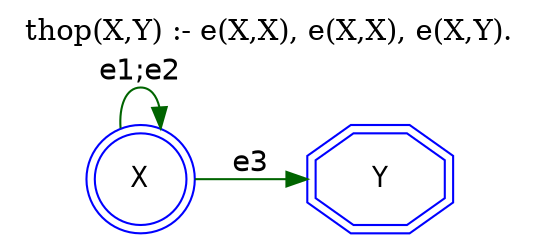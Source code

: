 digraph G {
	graph [bb="0,0,225,100",
		label="thop(X,Y) :- e(X,X), e(X,X), e(X,Y).",
		labelloc=t,
		lheight=0.21,
		lp="112.5,88.5",
		lwidth=2.90,
		rankdir=LR
	];
	node [label="\N"];
	X	 [color=blue,
		fontname="Helvetica-Narrow",
		height=0.61111,
		pos="55.5,22",
		shape=doublecircle,
		style=solid,
		width=0.61111];
	X -> X	 [color=darkgreen,
		fontname=helvetica,
		label="e1;e2",
		lp="55.5,69.5",
		pos="e,64.234,42.581 46.766,42.581 45.557,52.845 48.469,62 55.5,62 60.004,62 62.818,58.243 63.941,52.844"];
	Y	 [color=blue,
		fontname="Helvetica-Narrow",
		height=0.61111,
		pos="160.5,22",
		shape=doubleoctagon,
		style=solid,
		width=0.86111];
	X -> Y	 [color=darkgreen,
		fontname=helvetica,
		label=e3,
		lp="103.5,29.5",
		pos="e,129.36,22 77.511,22 89.609,22 105.01,22 119.25,22"];
}

